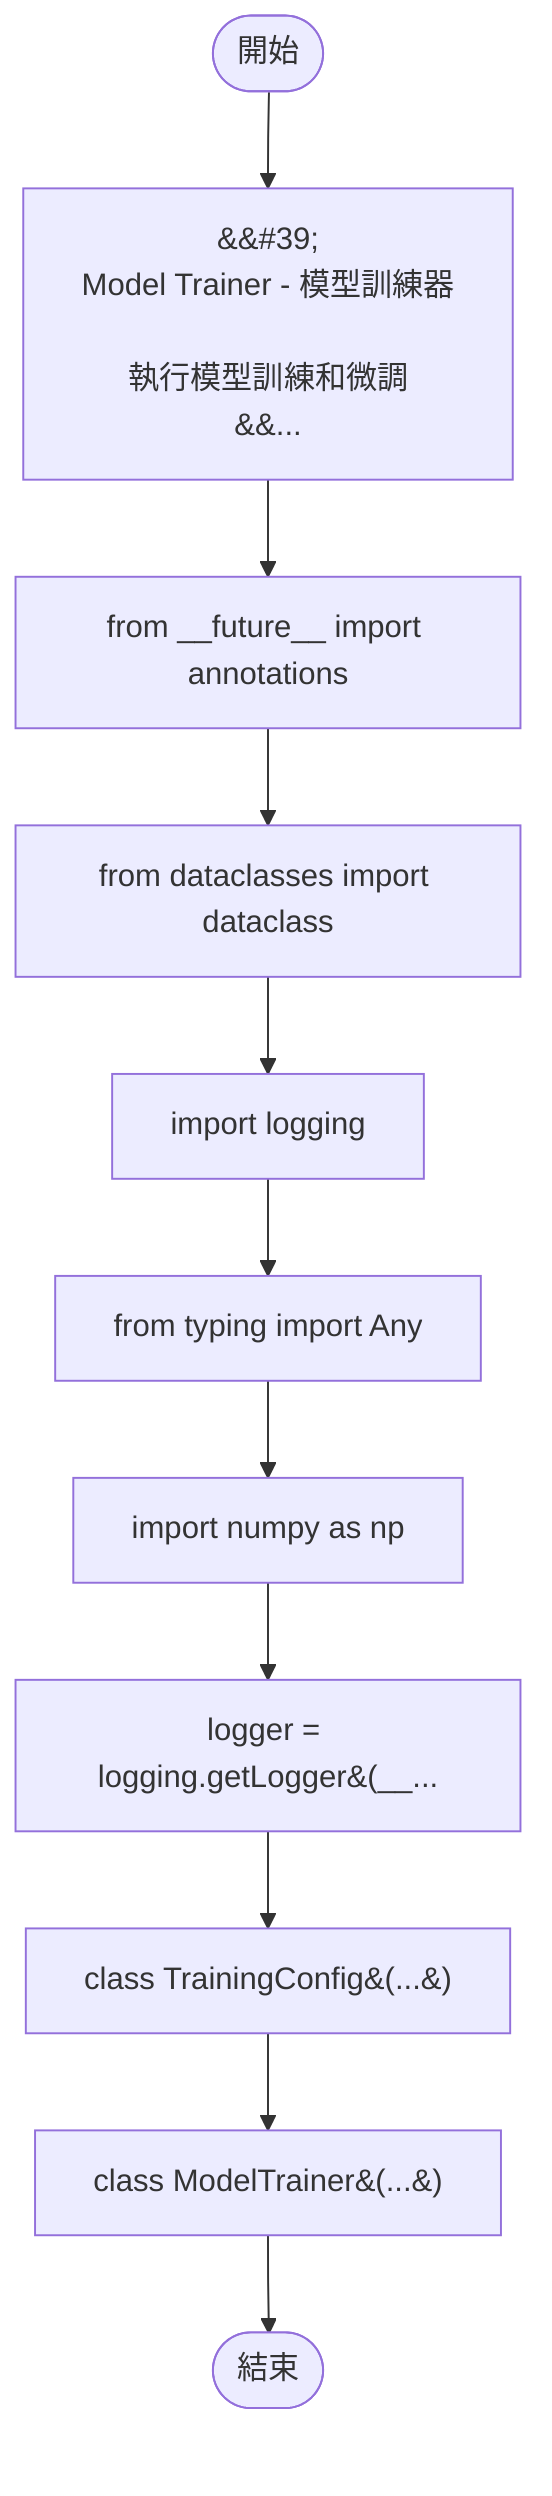 flowchart TB
    n1([開始])
    n2([結束])
    n3[&amp;&#35;39;\nModel Trainer - 模型訓練器\n\n執行模型訓練和微調\n&amp;&...]
    n4[from __future__ import annotations]
    n5[from dataclasses import dataclass]
    n6[import logging]
    n7[from typing import Any]
    n8[import numpy as np]
    n9[logger = logging.getLogger&#40;__...]
    n10[class TrainingConfig&#40;...&#41;]
    n11[class ModelTrainer&#40;...&#41;]
    n1 --> n3
    n3 --> n4
    n4 --> n5
    n5 --> n6
    n6 --> n7
    n7 --> n8
    n8 --> n9
    n9 --> n10
    n10 --> n11
    n11 --> n2